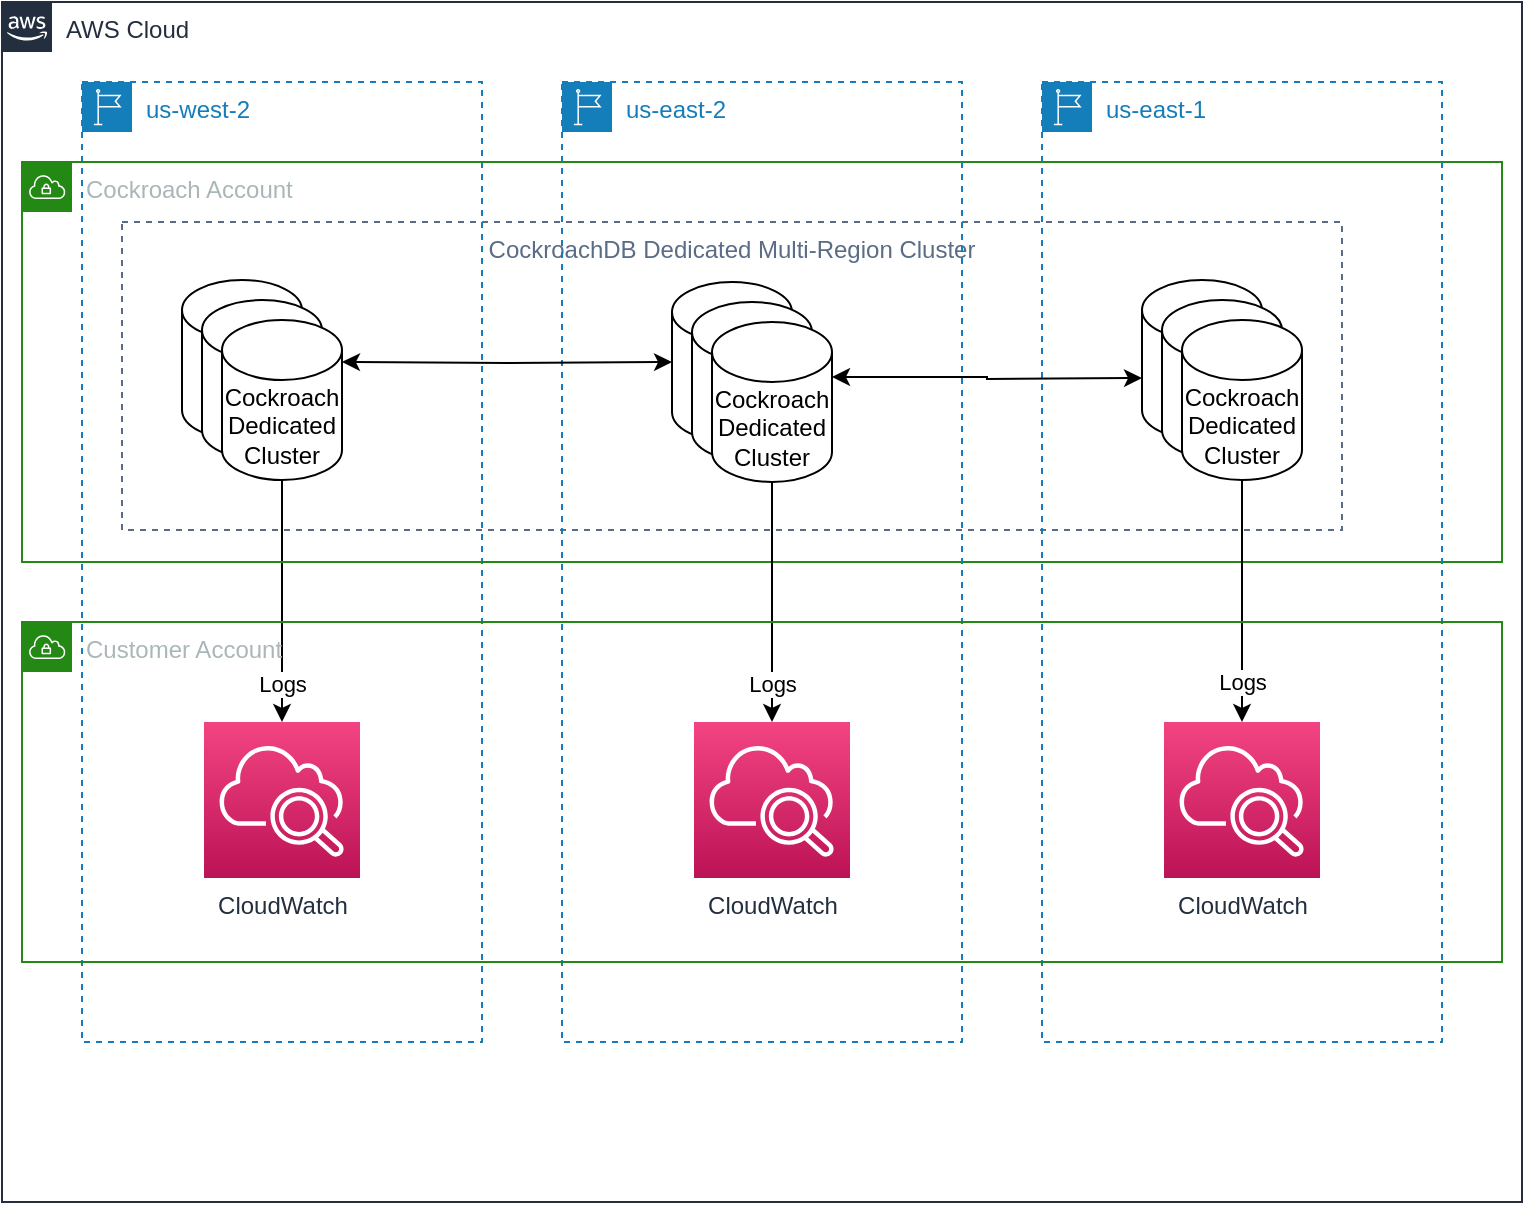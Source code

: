 <mxfile version="20.3.0" type="device"><diagram id="qSpMJ_VUh56CAiPEHopC" name="Page-1"><mxGraphModel dx="1422" dy="749" grid="1" gridSize="10" guides="1" tooltips="1" connect="1" arrows="1" fold="1" page="1" pageScale="1" pageWidth="850" pageHeight="1100" math="0" shadow="0"><root><mxCell id="0"/><mxCell id="1" parent="0"/><mxCell id="baPVW2eJDtzuKs2R2cTZ-1" value="AWS Cloud" style="points=[[0,0],[0.25,0],[0.5,0],[0.75,0],[1,0],[1,0.25],[1,0.5],[1,0.75],[1,1],[0.75,1],[0.5,1],[0.25,1],[0,1],[0,0.75],[0,0.5],[0,0.25]];outlineConnect=0;gradientColor=none;html=1;whiteSpace=wrap;fontSize=12;fontStyle=0;container=1;pointerEvents=0;collapsible=0;recursiveResize=0;shape=mxgraph.aws4.group;grIcon=mxgraph.aws4.group_aws_cloud_alt;strokeColor=#232F3E;fillColor=none;verticalAlign=top;align=left;spacingLeft=30;fontColor=#232F3E;dashed=0;" vertex="1" parent="1"><mxGeometry x="40" y="80" width="760" height="600" as="geometry"/></mxCell><mxCell id="baPVW2eJDtzuKs2R2cTZ-35" value="CockroachDB Dedicated Multi-Region Cluster" style="fillColor=none;strokeColor=#5A6C86;dashed=1;verticalAlign=top;fontStyle=0;fontColor=#5A6C86;" vertex="1" parent="baPVW2eJDtzuKs2R2cTZ-1"><mxGeometry x="60" y="110" width="610" height="154" as="geometry"/></mxCell><mxCell id="baPVW2eJDtzuKs2R2cTZ-2" value="us-west-2" style="points=[[0,0],[0.25,0],[0.5,0],[0.75,0],[1,0],[1,0.25],[1,0.5],[1,0.75],[1,1],[0.75,1],[0.5,1],[0.25,1],[0,1],[0,0.75],[0,0.5],[0,0.25]];outlineConnect=0;gradientColor=none;html=1;whiteSpace=wrap;fontSize=12;fontStyle=0;container=1;pointerEvents=0;collapsible=0;recursiveResize=0;shape=mxgraph.aws4.group;grIcon=mxgraph.aws4.group_region;strokeColor=#147EBA;fillColor=none;verticalAlign=top;align=left;spacingLeft=30;fontColor=#147EBA;dashed=1;" vertex="1" parent="baPVW2eJDtzuKs2R2cTZ-1"><mxGeometry x="40" y="40" width="200" height="480" as="geometry"/></mxCell><mxCell id="baPVW2eJDtzuKs2R2cTZ-5" value="CloudWatch" style="sketch=0;points=[[0,0,0],[0.25,0,0],[0.5,0,0],[0.75,0,0],[1,0,0],[0,1,0],[0.25,1,0],[0.5,1,0],[0.75,1,0],[1,1,0],[0,0.25,0],[0,0.5,0],[0,0.75,0],[1,0.25,0],[1,0.5,0],[1,0.75,0]];points=[[0,0,0],[0.25,0,0],[0.5,0,0],[0.75,0,0],[1,0,0],[0,1,0],[0.25,1,0],[0.5,1,0],[0.75,1,0],[1,1,0],[0,0.25,0],[0,0.5,0],[0,0.75,0],[1,0.25,0],[1,0.5,0],[1,0.75,0]];outlineConnect=0;fontColor=#232F3E;gradientColor=#F34482;gradientDirection=north;fillColor=#BC1356;strokeColor=#ffffff;dashed=0;verticalLabelPosition=bottom;verticalAlign=top;align=center;html=1;fontSize=12;fontStyle=0;aspect=fixed;shape=mxgraph.aws4.resourceIcon;resIcon=mxgraph.aws4.cloudwatch_2;" vertex="1" parent="baPVW2eJDtzuKs2R2cTZ-2"><mxGeometry x="61" y="320" width="78" height="78" as="geometry"/></mxCell><mxCell id="baPVW2eJDtzuKs2R2cTZ-11" value="" style="group" vertex="1" connectable="0" parent="baPVW2eJDtzuKs2R2cTZ-2"><mxGeometry x="50" y="99" width="80" height="100" as="geometry"/></mxCell><mxCell id="baPVW2eJDtzuKs2R2cTZ-8" value="" style="shape=cylinder3;whiteSpace=wrap;html=1;boundedLbl=1;backgroundOutline=1;size=15;" vertex="1" parent="baPVW2eJDtzuKs2R2cTZ-11"><mxGeometry width="60" height="80" as="geometry"/></mxCell><mxCell id="baPVW2eJDtzuKs2R2cTZ-9" value="" style="shape=cylinder3;whiteSpace=wrap;html=1;boundedLbl=1;backgroundOutline=1;size=15;" vertex="1" parent="baPVW2eJDtzuKs2R2cTZ-11"><mxGeometry x="10" y="10" width="60" height="80" as="geometry"/></mxCell><mxCell id="baPVW2eJDtzuKs2R2cTZ-10" value="Cockroach&lt;br&gt;Dedicated&lt;br&gt;Cluster" style="shape=cylinder3;whiteSpace=wrap;html=1;boundedLbl=1;backgroundOutline=1;size=15;" vertex="1" parent="baPVW2eJDtzuKs2R2cTZ-11"><mxGeometry x="20" y="20" width="60" height="80" as="geometry"/></mxCell><mxCell id="baPVW2eJDtzuKs2R2cTZ-12" style="edgeStyle=orthogonalEdgeStyle;rounded=0;orthogonalLoop=1;jettySize=auto;html=1;" edge="1" parent="baPVW2eJDtzuKs2R2cTZ-2" source="baPVW2eJDtzuKs2R2cTZ-10" target="baPVW2eJDtzuKs2R2cTZ-5"><mxGeometry relative="1" as="geometry"/></mxCell><mxCell id="baPVW2eJDtzuKs2R2cTZ-13" value="Logs" style="edgeLabel;html=1;align=center;verticalAlign=middle;resizable=0;points=[];" vertex="1" connectable="0" parent="baPVW2eJDtzuKs2R2cTZ-12"><mxGeometry x="-0.133" y="-1" relative="1" as="geometry"><mxPoint x="1" y="49" as="offset"/></mxGeometry></mxCell><mxCell id="baPVW2eJDtzuKs2R2cTZ-40" value="Cockroach Account" style="points=[[0,0],[0.25,0],[0.5,0],[0.75,0],[1,0],[1,0.25],[1,0.5],[1,0.75],[1,1],[0.75,1],[0.5,1],[0.25,1],[0,1],[0,0.75],[0,0.5],[0,0.25]];outlineConnect=0;gradientColor=none;html=1;whiteSpace=wrap;fontSize=12;fontStyle=0;container=1;pointerEvents=0;collapsible=0;recursiveResize=0;shape=mxgraph.aws4.group;grIcon=mxgraph.aws4.group_vpc;strokeColor=#248814;fillColor=none;verticalAlign=top;align=left;spacingLeft=30;fontColor=#AAB7B8;dashed=0;" vertex="1" parent="baPVW2eJDtzuKs2R2cTZ-2"><mxGeometry x="-30" y="40" width="740" height="200" as="geometry"/></mxCell><mxCell id="baPVW2eJDtzuKs2R2cTZ-3" value="us-east-2" style="points=[[0,0],[0.25,0],[0.5,0],[0.75,0],[1,0],[1,0.25],[1,0.5],[1,0.75],[1,1],[0.75,1],[0.5,1],[0.25,1],[0,1],[0,0.75],[0,0.5],[0,0.25]];outlineConnect=0;gradientColor=none;html=1;whiteSpace=wrap;fontSize=12;fontStyle=0;container=1;pointerEvents=0;collapsible=0;recursiveResize=0;shape=mxgraph.aws4.group;grIcon=mxgraph.aws4.group_region;strokeColor=#147EBA;fillColor=none;verticalAlign=top;align=left;spacingLeft=30;fontColor=#147EBA;dashed=1;" vertex="1" parent="baPVW2eJDtzuKs2R2cTZ-1"><mxGeometry x="280" y="40" width="200" height="480" as="geometry"/></mxCell><mxCell id="baPVW2eJDtzuKs2R2cTZ-6" value="CloudWatch" style="sketch=0;points=[[0,0,0],[0.25,0,0],[0.5,0,0],[0.75,0,0],[1,0,0],[0,1,0],[0.25,1,0],[0.5,1,0],[0.75,1,0],[1,1,0],[0,0.25,0],[0,0.5,0],[0,0.75,0],[1,0.25,0],[1,0.5,0],[1,0.75,0]];points=[[0,0,0],[0.25,0,0],[0.5,0,0],[0.75,0,0],[1,0,0],[0,1,0],[0.25,1,0],[0.5,1,0],[0.75,1,0],[1,1,0],[0,0.25,0],[0,0.5,0],[0,0.75,0],[1,0.25,0],[1,0.5,0],[1,0.75,0]];outlineConnect=0;fontColor=#232F3E;gradientColor=#F34482;gradientDirection=north;fillColor=#BC1356;strokeColor=#ffffff;dashed=0;verticalLabelPosition=bottom;verticalAlign=top;align=center;html=1;fontSize=12;fontStyle=0;aspect=fixed;shape=mxgraph.aws4.resourceIcon;resIcon=mxgraph.aws4.cloudwatch_2;" vertex="1" parent="baPVW2eJDtzuKs2R2cTZ-3"><mxGeometry x="66" y="320" width="78" height="78" as="geometry"/></mxCell><mxCell id="baPVW2eJDtzuKs2R2cTZ-22" value="" style="group" vertex="1" connectable="0" parent="baPVW2eJDtzuKs2R2cTZ-3"><mxGeometry x="55" y="100" width="80" height="100" as="geometry"/></mxCell><mxCell id="baPVW2eJDtzuKs2R2cTZ-23" value="" style="shape=cylinder3;whiteSpace=wrap;html=1;boundedLbl=1;backgroundOutline=1;size=15;" vertex="1" parent="baPVW2eJDtzuKs2R2cTZ-22"><mxGeometry width="60" height="80" as="geometry"/></mxCell><mxCell id="baPVW2eJDtzuKs2R2cTZ-24" value="" style="shape=cylinder3;whiteSpace=wrap;html=1;boundedLbl=1;backgroundOutline=1;size=15;" vertex="1" parent="baPVW2eJDtzuKs2R2cTZ-22"><mxGeometry x="10" y="10" width="60" height="80" as="geometry"/></mxCell><mxCell id="baPVW2eJDtzuKs2R2cTZ-25" value="Cockroach&lt;br&gt;Dedicated&lt;br&gt;Cluster" style="shape=cylinder3;whiteSpace=wrap;html=1;boundedLbl=1;backgroundOutline=1;size=15;" vertex="1" parent="baPVW2eJDtzuKs2R2cTZ-22"><mxGeometry x="20" y="20" width="60" height="80" as="geometry"/></mxCell><mxCell id="baPVW2eJDtzuKs2R2cTZ-31" style="edgeStyle=orthogonalEdgeStyle;rounded=0;orthogonalLoop=1;jettySize=auto;html=1;entryX=0.5;entryY=0;entryDx=0;entryDy=0;entryPerimeter=0;" edge="1" parent="baPVW2eJDtzuKs2R2cTZ-3" source="baPVW2eJDtzuKs2R2cTZ-25" target="baPVW2eJDtzuKs2R2cTZ-6"><mxGeometry relative="1" as="geometry"/></mxCell><mxCell id="baPVW2eJDtzuKs2R2cTZ-36" value="Logs" style="edgeLabel;html=1;align=center;verticalAlign=middle;resizable=0;points=[];" vertex="1" connectable="0" parent="baPVW2eJDtzuKs2R2cTZ-31"><mxGeometry x="0.157" y="1" relative="1" as="geometry"><mxPoint x="-1" y="31" as="offset"/></mxGeometry></mxCell><mxCell id="baPVW2eJDtzuKs2R2cTZ-4" value="us-east-1" style="points=[[0,0],[0.25,0],[0.5,0],[0.75,0],[1,0],[1,0.25],[1,0.5],[1,0.75],[1,1],[0.75,1],[0.5,1],[0.25,1],[0,1],[0,0.75],[0,0.5],[0,0.25]];outlineConnect=0;gradientColor=none;html=1;whiteSpace=wrap;fontSize=12;fontStyle=0;container=1;pointerEvents=0;collapsible=0;recursiveResize=0;shape=mxgraph.aws4.group;grIcon=mxgraph.aws4.group_region;strokeColor=#147EBA;fillColor=none;verticalAlign=top;align=left;spacingLeft=30;fontColor=#147EBA;dashed=1;" vertex="1" parent="baPVW2eJDtzuKs2R2cTZ-1"><mxGeometry x="520" y="40" width="200" height="480" as="geometry"/></mxCell><mxCell id="baPVW2eJDtzuKs2R2cTZ-7" value="CloudWatch" style="sketch=0;points=[[0,0,0],[0.25,0,0],[0.5,0,0],[0.75,0,0],[1,0,0],[0,1,0],[0.25,1,0],[0.5,1,0],[0.75,1,0],[1,1,0],[0,0.25,0],[0,0.5,0],[0,0.75,0],[1,0.25,0],[1,0.5,0],[1,0.75,0]];points=[[0,0,0],[0.25,0,0],[0.5,0,0],[0.75,0,0],[1,0,0],[0,1,0],[0.25,1,0],[0.5,1,0],[0.75,1,0],[1,1,0],[0,0.25,0],[0,0.5,0],[0,0.75,0],[1,0.25,0],[1,0.5,0],[1,0.75,0]];outlineConnect=0;fontColor=#232F3E;gradientColor=#F34482;gradientDirection=north;fillColor=#BC1356;strokeColor=#ffffff;dashed=0;verticalLabelPosition=bottom;verticalAlign=top;align=center;html=1;fontSize=12;fontStyle=0;aspect=fixed;shape=mxgraph.aws4.resourceIcon;resIcon=mxgraph.aws4.cloudwatch_2;" vertex="1" parent="baPVW2eJDtzuKs2R2cTZ-4"><mxGeometry x="61" y="320" width="78" height="78" as="geometry"/></mxCell><mxCell id="baPVW2eJDtzuKs2R2cTZ-26" value="" style="group" vertex="1" connectable="0" parent="baPVW2eJDtzuKs2R2cTZ-4"><mxGeometry x="50" y="99" width="80" height="100" as="geometry"/></mxCell><mxCell id="baPVW2eJDtzuKs2R2cTZ-27" value="" style="shape=cylinder3;whiteSpace=wrap;html=1;boundedLbl=1;backgroundOutline=1;size=15;" vertex="1" parent="baPVW2eJDtzuKs2R2cTZ-26"><mxGeometry width="60" height="80" as="geometry"/></mxCell><mxCell id="baPVW2eJDtzuKs2R2cTZ-28" value="" style="shape=cylinder3;whiteSpace=wrap;html=1;boundedLbl=1;backgroundOutline=1;size=15;" vertex="1" parent="baPVW2eJDtzuKs2R2cTZ-26"><mxGeometry x="10" y="10" width="60" height="80" as="geometry"/></mxCell><mxCell id="baPVW2eJDtzuKs2R2cTZ-29" value="Cockroach&lt;br&gt;Dedicated&lt;br&gt;Cluster" style="shape=cylinder3;whiteSpace=wrap;html=1;boundedLbl=1;backgroundOutline=1;size=15;" vertex="1" parent="baPVW2eJDtzuKs2R2cTZ-26"><mxGeometry x="20" y="20" width="60" height="80" as="geometry"/></mxCell><mxCell id="baPVW2eJDtzuKs2R2cTZ-30" style="edgeStyle=orthogonalEdgeStyle;rounded=0;orthogonalLoop=1;jettySize=auto;html=1;entryX=0.5;entryY=0;entryDx=0;entryDy=0;entryPerimeter=0;" edge="1" parent="baPVW2eJDtzuKs2R2cTZ-4" source="baPVW2eJDtzuKs2R2cTZ-29" target="baPVW2eJDtzuKs2R2cTZ-7"><mxGeometry relative="1" as="geometry"/></mxCell><mxCell id="baPVW2eJDtzuKs2R2cTZ-37" value="Logs" style="edgeLabel;html=1;align=center;verticalAlign=middle;resizable=0;points=[];" vertex="1" connectable="0" parent="baPVW2eJDtzuKs2R2cTZ-30"><mxGeometry x="-0.19" y="-1" relative="1" as="geometry"><mxPoint x="1" y="52" as="offset"/></mxGeometry></mxCell><mxCell id="baPVW2eJDtzuKs2R2cTZ-38" style="edgeStyle=orthogonalEdgeStyle;rounded=0;orthogonalLoop=1;jettySize=auto;html=1;entryX=0;entryY=0.5;entryDx=0;entryDy=0;entryPerimeter=0;startArrow=classic;startFill=1;" edge="1" parent="baPVW2eJDtzuKs2R2cTZ-1" target="baPVW2eJDtzuKs2R2cTZ-23"><mxGeometry relative="1" as="geometry"><mxPoint x="170" y="180" as="sourcePoint"/></mxGeometry></mxCell><mxCell id="baPVW2eJDtzuKs2R2cTZ-39" style="edgeStyle=orthogonalEdgeStyle;rounded=0;orthogonalLoop=1;jettySize=auto;html=1;startArrow=classic;startFill=1;exitX=1;exitY=0;exitDx=0;exitDy=27.5;exitPerimeter=0;" edge="1" parent="baPVW2eJDtzuKs2R2cTZ-1" source="baPVW2eJDtzuKs2R2cTZ-25"><mxGeometry relative="1" as="geometry"><mxPoint x="570" y="188" as="targetPoint"/></mxGeometry></mxCell><mxCell id="baPVW2eJDtzuKs2R2cTZ-71" value="Customer Account" style="points=[[0,0],[0.25,0],[0.5,0],[0.75,0],[1,0],[1,0.25],[1,0.5],[1,0.75],[1,1],[0.75,1],[0.5,1],[0.25,1],[0,1],[0,0.75],[0,0.5],[0,0.25]];outlineConnect=0;gradientColor=none;html=1;whiteSpace=wrap;fontSize=12;fontStyle=0;container=1;pointerEvents=0;collapsible=0;recursiveResize=0;shape=mxgraph.aws4.group;grIcon=mxgraph.aws4.group_vpc;strokeColor=#248814;fillColor=none;verticalAlign=top;align=left;spacingLeft=30;fontColor=#AAB7B8;dashed=0;" vertex="1" parent="baPVW2eJDtzuKs2R2cTZ-1"><mxGeometry x="10" y="310" width="740" height="170" as="geometry"/></mxCell></root></mxGraphModel></diagram></mxfile>